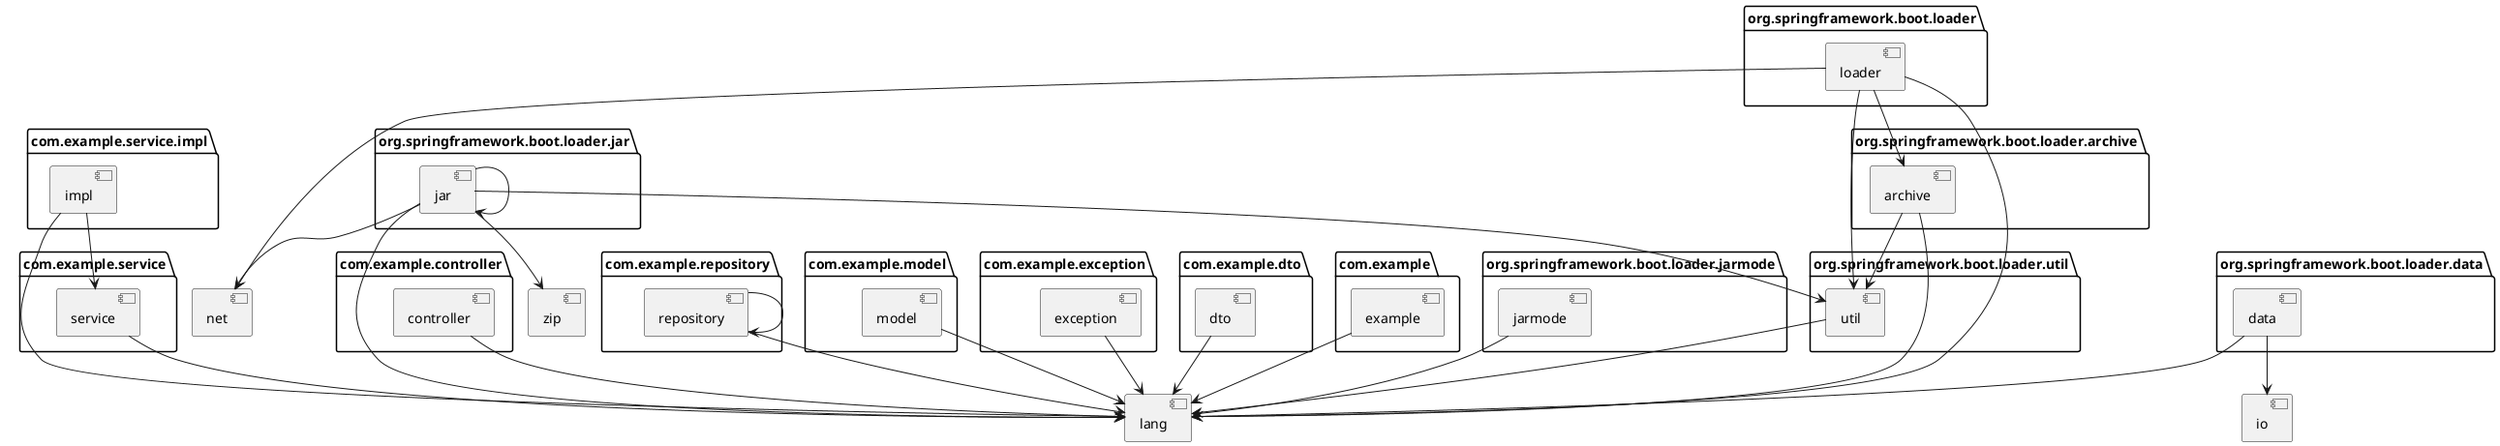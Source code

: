 @startuml
package "org.springframework.boot.loader.archive" {
  [archive]
}
package "com.example.service" {
  [service]
}
package "org.springframework.boot.loader" {
  [loader]
}
package "com.example.controller" {
  [controller]
}
package "com.example.repository" {
  [repository]
}
package "com.example.model" {
  [model]
}
package "com.example.service.impl" {
  [impl]
}
package "org.springframework.boot.loader.jar" {
  [jar]
}
package "com.example.exception" {
  [exception]
}
package "com.example.dto" {
  [dto]
}
package "org.springframework.boot.loader.data" {
  [data]
}
package "org.springframework.boot.loader.util" {
  [util]
}
package "com.example" {
  [example]
}
package "org.springframework.boot.loader.jarmode" {
  [jarmode]
}
[archive] --> [lang]
[archive] --> [util]
[service] --> [lang]
[loader] --> [lang]
[loader] --> [util]
[loader] --> [net]
[loader] --> [archive]
[controller] --> [lang]
[repository] --> [lang]
[repository] --> [repository]
[model] --> [lang]
[impl] --> [lang]
[impl] --> [service]
[jar] --> [lang]
[jar] --> [util]
[jar] --> [net]
[jar] --> [jar]
[jar] --> [zip]
[exception] --> [lang]
[dto] --> [lang]
[data] --> [lang]
[data] --> [io]
[util] --> [lang]
[example] --> [lang]
[jarmode] --> [lang]
@enduml